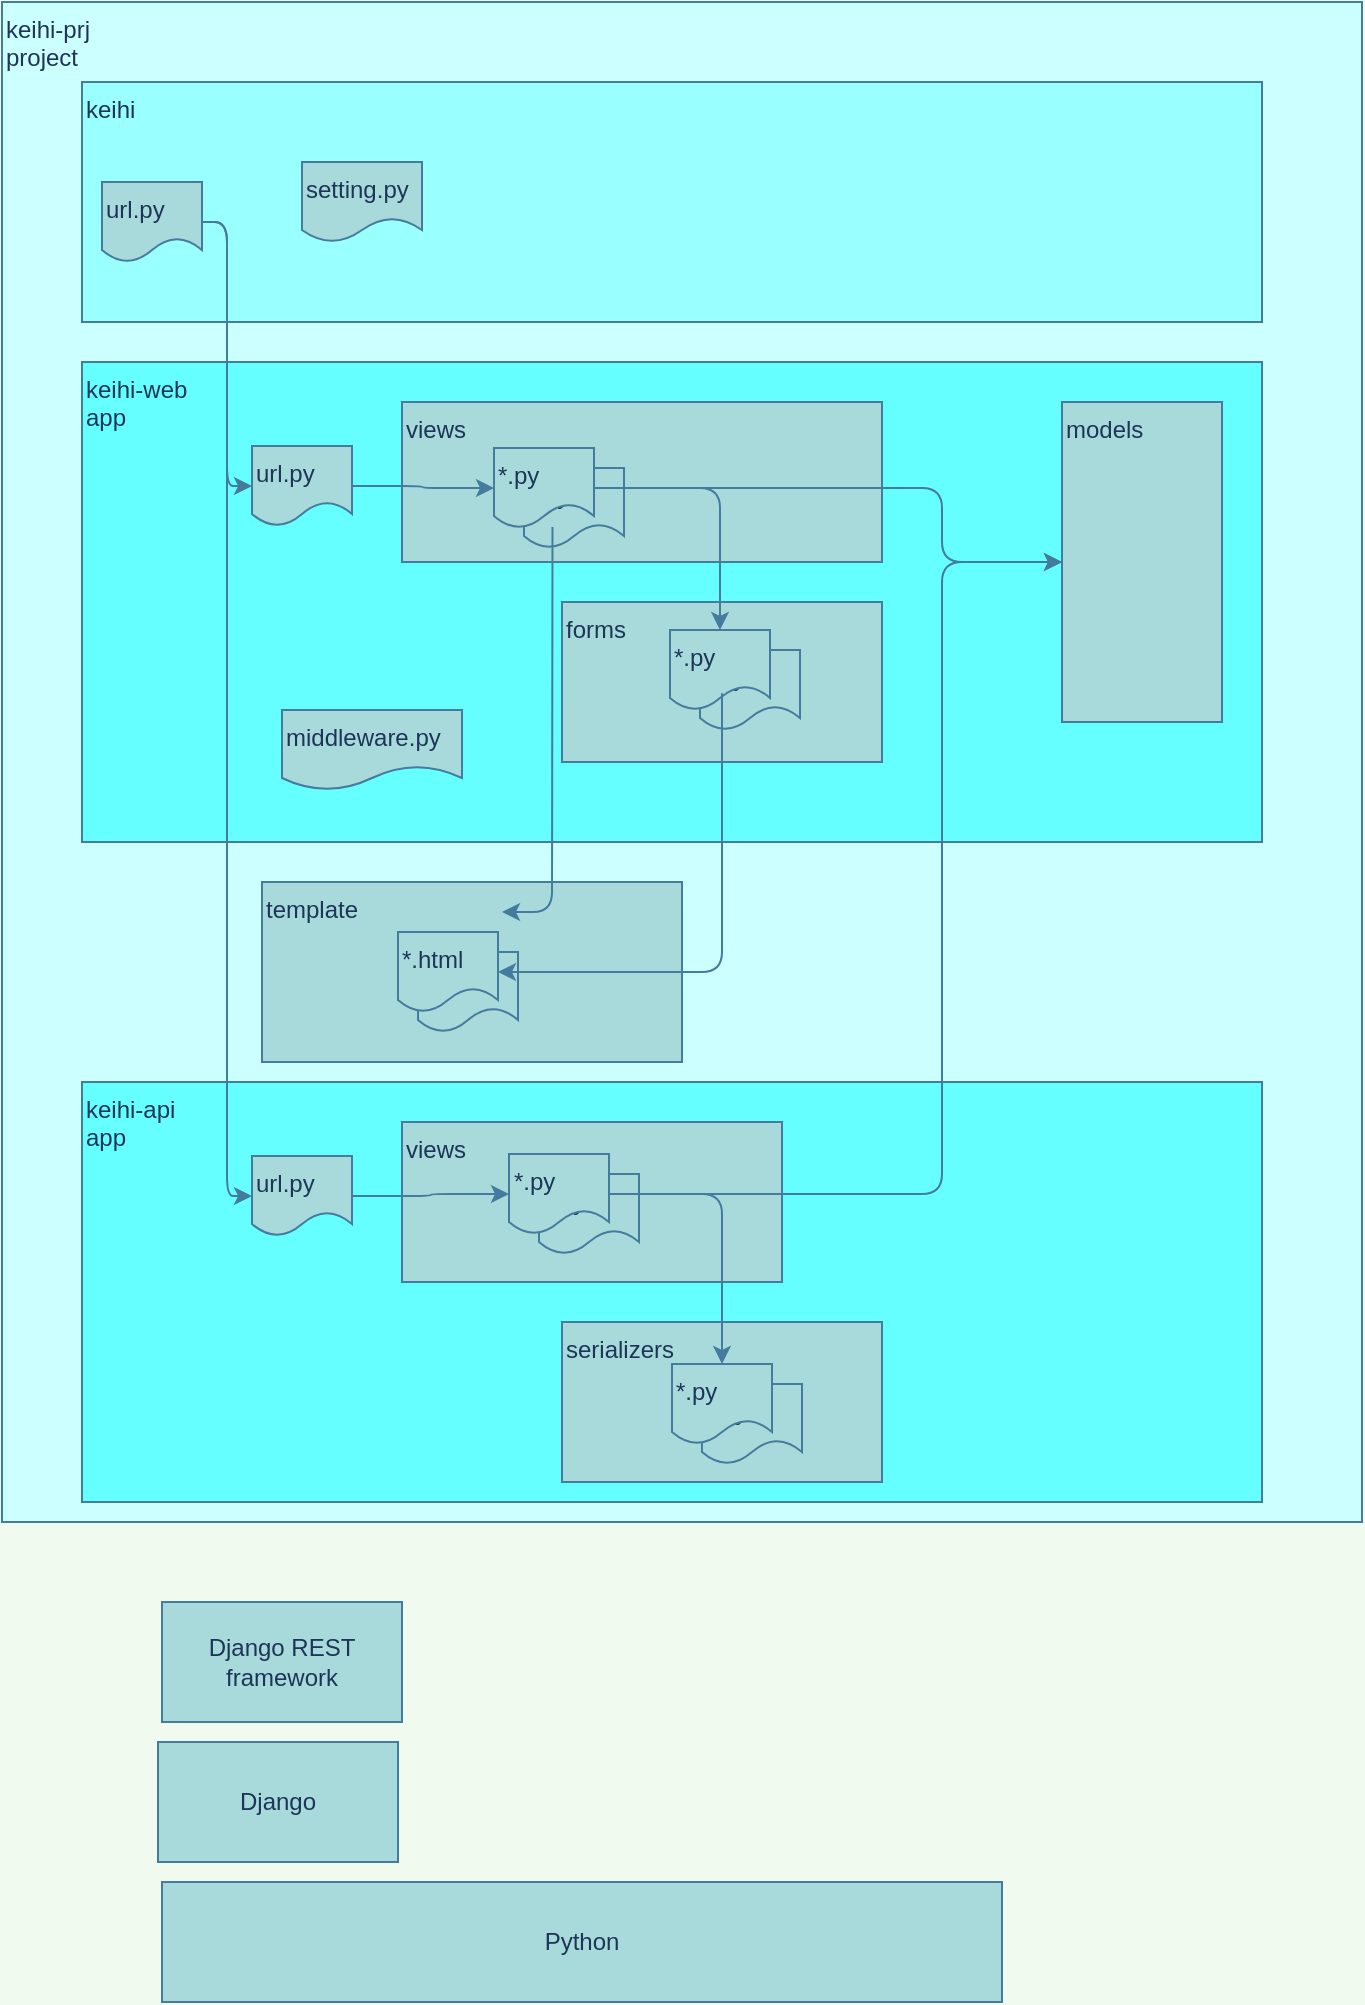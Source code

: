 <mxfile>
    <diagram id="g3-3vQq80Jack8UoA4WB" name="ページ1">
        <mxGraphModel dx="1130" dy="633" grid="1" gridSize="10" guides="1" tooltips="1" connect="1" arrows="1" fold="1" page="1" pageScale="1" pageWidth="827" pageHeight="1169" background="#F1FAEE" math="0" shadow="0">
            <root>
                <mxCell id="0"/>
                <mxCell id="1" parent="0"/>
                <mxCell id="35" value="keihi-prj&lt;br&gt;project" style="rounded=0;whiteSpace=wrap;html=1;sketch=0;fontColor=#1D3557;strokeColor=#457B9D;fillColor=#CCFFFF;align=left;verticalAlign=top;" vertex="1" parent="1">
                    <mxGeometry x="80" y="40" width="680" height="760" as="geometry"/>
                </mxCell>
                <mxCell id="36" value="keihi" style="rounded=0;whiteSpace=wrap;html=1;sketch=0;fontColor=#1D3557;strokeColor=#457B9D;fillColor=#99FFFF;align=left;verticalAlign=top;" vertex="1" parent="1">
                    <mxGeometry x="120" y="80" width="590" height="120" as="geometry"/>
                </mxCell>
                <mxCell id="2" value="Django" style="whiteSpace=wrap;html=1;fillColor=#A8DADC;strokeColor=#457B9D;fontColor=#1D3557;" parent="1" vertex="1">
                    <mxGeometry x="158" y="910" width="120" height="60" as="geometry"/>
                </mxCell>
                <mxCell id="3" value="Django REST framework" style="whiteSpace=wrap;html=1;fillColor=#A8DADC;strokeColor=#457B9D;fontColor=#1D3557;" parent="1" vertex="1">
                    <mxGeometry x="160" y="840" width="120" height="60" as="geometry"/>
                </mxCell>
                <mxCell id="37" value="keihi-web&lt;br&gt;app" style="rounded=0;whiteSpace=wrap;html=1;sketch=0;fontColor=#1D3557;strokeColor=#457B9D;fillColor=#66FFFF;align=left;verticalAlign=top;" vertex="1" parent="1">
                    <mxGeometry x="120" y="220" width="590" height="240" as="geometry"/>
                </mxCell>
                <mxCell id="38" value="keihi-api&lt;br&gt;app" style="rounded=0;whiteSpace=wrap;html=1;sketch=0;fontColor=#1D3557;strokeColor=#457B9D;fillColor=#66FFFF;align=left;verticalAlign=top;" vertex="1" parent="1">
                    <mxGeometry x="120" y="580" width="590" height="210" as="geometry"/>
                </mxCell>
                <mxCell id="40" value="url.py" style="shape=document;whiteSpace=wrap;html=1;boundedLbl=1;rounded=0;sketch=0;fontColor=#1D3557;strokeColor=#457B9D;fillColor=#A8DADC;align=left;verticalAlign=top;" vertex="1" parent="1">
                    <mxGeometry x="130" y="130" width="50" height="40" as="geometry"/>
                </mxCell>
                <mxCell id="41" value="url.py" style="shape=document;whiteSpace=wrap;html=1;boundedLbl=1;rounded=0;sketch=0;fontColor=#1D3557;strokeColor=#457B9D;fillColor=#A8DADC;align=left;verticalAlign=top;" vertex="1" parent="1">
                    <mxGeometry x="205" y="262" width="50" height="40" as="geometry"/>
                </mxCell>
                <mxCell id="42" value="url.py" style="shape=document;whiteSpace=wrap;html=1;boundedLbl=1;rounded=0;sketch=0;fontColor=#1D3557;strokeColor=#457B9D;fillColor=#A8DADC;align=left;verticalAlign=top;" vertex="1" parent="1">
                    <mxGeometry x="205" y="617" width="50" height="40" as="geometry"/>
                </mxCell>
                <mxCell id="45" value="" style="edgeStyle=elbowEdgeStyle;elbow=horizontal;endArrow=classic;html=1;fontColor=#1D3557;strokeColor=#457B9D;fillColor=#A8DADC;entryX=0;entryY=0.5;entryDx=0;entryDy=0;exitX=1;exitY=0.5;exitDx=0;exitDy=0;" edge="1" parent="1" source="40" target="42">
                    <mxGeometry width="50" height="50" relative="1" as="geometry">
                        <mxPoint x="210" y="420" as="sourcePoint"/>
                        <mxPoint x="430" y="240" as="targetPoint"/>
                    </mxGeometry>
                </mxCell>
                <mxCell id="46" value="" style="edgeStyle=elbowEdgeStyle;elbow=horizontal;endArrow=classic;html=1;fontColor=#1D3557;strokeColor=#457B9D;fillColor=#A8DADC;entryX=0;entryY=0.5;entryDx=0;entryDy=0;exitX=1;exitY=0.5;exitDx=0;exitDy=0;" edge="1" parent="1" source="40" target="41">
                    <mxGeometry width="50" height="50" relative="1" as="geometry">
                        <mxPoint x="190" y="420" as="sourcePoint"/>
                        <mxPoint x="230" y="290" as="targetPoint"/>
                    </mxGeometry>
                </mxCell>
                <mxCell id="50" value="template" style="rounded=0;whiteSpace=wrap;html=1;sketch=0;fontColor=#1D3557;strokeColor=#457B9D;fillColor=#A8DADC;align=left;verticalAlign=top;" vertex="1" parent="1">
                    <mxGeometry x="210" y="480" width="210" height="90" as="geometry"/>
                </mxCell>
                <mxCell id="51" value="models" style="rounded=0;whiteSpace=wrap;html=1;sketch=0;fontColor=#1D3557;strokeColor=#457B9D;fillColor=#A8DADC;align=left;verticalAlign=top;" vertex="1" parent="1">
                    <mxGeometry x="610" y="240" width="80" height="160" as="geometry"/>
                </mxCell>
                <mxCell id="53" value="views" style="rounded=0;whiteSpace=wrap;html=1;sketch=0;fontColor=#1D3557;strokeColor=#457B9D;fillColor=#A8DADC;align=left;verticalAlign=top;" vertex="1" parent="1">
                    <mxGeometry x="280" y="240" width="240" height="80" as="geometry"/>
                </mxCell>
                <mxCell id="54" value="views" style="rounded=0;whiteSpace=wrap;html=1;sketch=0;fontColor=#1D3557;strokeColor=#457B9D;fillColor=#A8DADC;align=left;verticalAlign=top;" vertex="1" parent="1">
                    <mxGeometry x="280" y="600" width="190" height="80" as="geometry"/>
                </mxCell>
                <mxCell id="56" value="" style="edgeStyle=elbowEdgeStyle;elbow=horizontal;endArrow=classic;html=1;fontColor=#1D3557;strokeColor=#457B9D;fillColor=#A8DADC;entryX=0;entryY=0.5;entryDx=0;entryDy=0;exitX=1;exitY=0.5;exitDx=0;exitDy=0;" edge="1" parent="1" source="74" target="51">
                    <mxGeometry width="50" height="50" relative="1" as="geometry">
                        <mxPoint x="190" y="160" as="sourcePoint"/>
                        <mxPoint x="220" y="440" as="targetPoint"/>
                        <Array as="points">
                            <mxPoint x="550" y="470"/>
                        </Array>
                    </mxGeometry>
                </mxCell>
                <mxCell id="57" value="" style="edgeStyle=elbowEdgeStyle;elbow=horizontal;endArrow=classic;html=1;fontColor=#1D3557;strokeColor=#457B9D;fillColor=#A8DADC;exitX=1;exitY=0.5;exitDx=0;exitDy=0;" edge="1" parent="1" source="64">
                    <mxGeometry width="50" height="50" relative="1" as="geometry">
                        <mxPoint x="450" y="430" as="sourcePoint"/>
                        <mxPoint x="610" y="320" as="targetPoint"/>
                        <Array as="points">
                            <mxPoint x="550" y="300"/>
                        </Array>
                    </mxGeometry>
                </mxCell>
                <mxCell id="58" value="" style="edgeStyle=elbowEdgeStyle;elbow=horizontal;endArrow=classic;html=1;fontColor=#1D3557;strokeColor=#457B9D;fillColor=#A8DADC;entryX=0;entryY=0.5;entryDx=0;entryDy=0;exitX=1;exitY=0.5;exitDx=0;exitDy=0;" edge="1" parent="1" source="41" target="64">
                    <mxGeometry width="50" height="50" relative="1" as="geometry">
                        <mxPoint x="450" y="430" as="sourcePoint"/>
                        <mxPoint x="520" y="290" as="targetPoint"/>
                    </mxGeometry>
                </mxCell>
                <mxCell id="59" value="" style="edgeStyle=elbowEdgeStyle;elbow=horizontal;endArrow=classic;html=1;fontColor=#1D3557;strokeColor=#457B9D;fillColor=#A8DADC;entryX=0;entryY=0.5;entryDx=0;entryDy=0;exitX=1;exitY=0.5;exitDx=0;exitDy=0;" edge="1" parent="1" source="42" target="74">
                    <mxGeometry width="50" height="50" relative="1" as="geometry">
                        <mxPoint x="450" y="520" as="sourcePoint"/>
                        <mxPoint x="520" y="380" as="targetPoint"/>
                    </mxGeometry>
                </mxCell>
                <mxCell id="62" value="*.html" style="shape=document;whiteSpace=wrap;html=1;boundedLbl=1;rounded=0;sketch=0;fontColor=#1D3557;strokeColor=#457B9D;fillColor=#A8DADC;align=left;verticalAlign=top;" vertex="1" parent="1">
                    <mxGeometry x="288" y="515" width="50" height="40" as="geometry"/>
                </mxCell>
                <mxCell id="60" value="*.html" style="shape=document;whiteSpace=wrap;html=1;boundedLbl=1;rounded=0;sketch=0;fontColor=#1D3557;strokeColor=#457B9D;fillColor=#A8DADC;align=left;verticalAlign=top;" vertex="1" parent="1">
                    <mxGeometry x="278" y="505" width="50" height="40" as="geometry"/>
                </mxCell>
                <mxCell id="63" value="*.py" style="shape=document;whiteSpace=wrap;html=1;boundedLbl=1;rounded=0;sketch=0;fontColor=#1D3557;strokeColor=#457B9D;fillColor=#A8DADC;align=left;verticalAlign=top;" vertex="1" parent="1">
                    <mxGeometry x="341" y="273" width="50" height="40" as="geometry"/>
                </mxCell>
                <mxCell id="64" value="*.py" style="shape=document;whiteSpace=wrap;html=1;boundedLbl=1;rounded=0;sketch=0;fontColor=#1D3557;strokeColor=#457B9D;fillColor=#A8DADC;align=left;verticalAlign=top;" vertex="1" parent="1">
                    <mxGeometry x="326" y="263" width="50" height="40" as="geometry"/>
                </mxCell>
                <mxCell id="61" value="" style="edgeStyle=elbowEdgeStyle;elbow=horizontal;endArrow=classic;html=1;fontColor=#1D3557;strokeColor=#457B9D;fillColor=#A8DADC;exitX=0.585;exitY=0.988;exitDx=0;exitDy=0;exitPerimeter=0;" edge="1" parent="1" source="64">
                    <mxGeometry width="50" height="50" relative="1" as="geometry">
                        <mxPoint x="351" y="320" as="sourcePoint"/>
                        <mxPoint x="330" y="495" as="targetPoint"/>
                        <Array as="points">
                            <mxPoint x="355" y="400"/>
                        </Array>
                    </mxGeometry>
                </mxCell>
                <mxCell id="65" value="forms" style="rounded=0;whiteSpace=wrap;html=1;sketch=0;fontColor=#1D3557;strokeColor=#457B9D;fillColor=#A8DADC;align=left;verticalAlign=top;" vertex="1" parent="1">
                    <mxGeometry x="360" y="340" width="160" height="80" as="geometry"/>
                </mxCell>
                <mxCell id="66" value="*.py" style="shape=document;whiteSpace=wrap;html=1;boundedLbl=1;rounded=0;sketch=0;fontColor=#1D3557;strokeColor=#457B9D;fillColor=#A8DADC;align=left;verticalAlign=top;" vertex="1" parent="1">
                    <mxGeometry x="429" y="364" width="50" height="40" as="geometry"/>
                </mxCell>
                <mxCell id="67" value="*.py" style="shape=document;whiteSpace=wrap;html=1;boundedLbl=1;rounded=0;sketch=0;fontColor=#1D3557;strokeColor=#457B9D;fillColor=#A8DADC;align=left;verticalAlign=top;" vertex="1" parent="1">
                    <mxGeometry x="414" y="354" width="50" height="40" as="geometry"/>
                </mxCell>
                <mxCell id="68" value="" style="edgeStyle=elbowEdgeStyle;elbow=horizontal;endArrow=classic;html=1;fontColor=#1D3557;strokeColor=#457B9D;fillColor=#A8DADC;exitX=0.52;exitY=0.792;exitDx=0;exitDy=0;exitPerimeter=0;entryX=1;entryY=0.5;entryDx=0;entryDy=0;" edge="1" parent="1" source="67" target="60">
                    <mxGeometry width="50" height="50" relative="1" as="geometry">
                        <mxPoint x="363.7" y="304.68" as="sourcePoint"/>
                        <mxPoint x="330" y="500" as="targetPoint"/>
                        <Array as="points">
                            <mxPoint x="440" y="460"/>
                        </Array>
                    </mxGeometry>
                </mxCell>
                <mxCell id="69" value="" style="edgeStyle=elbowEdgeStyle;elbow=horizontal;endArrow=classic;html=1;fontColor=#1D3557;strokeColor=#457B9D;fillColor=#A8DADC;entryX=0.5;entryY=0;entryDx=0;entryDy=0;exitX=1;exitY=0.5;exitDx=0;exitDy=0;" edge="1" parent="1" source="64" target="67">
                    <mxGeometry width="50" height="50" relative="1" as="geometry">
                        <mxPoint x="360" y="300" as="sourcePoint"/>
                        <mxPoint x="325" y="520" as="targetPoint"/>
                        <Array as="points">
                            <mxPoint x="439" y="310"/>
                        </Array>
                    </mxGeometry>
                </mxCell>
                <mxCell id="70" value="serializers" style="rounded=0;whiteSpace=wrap;html=1;sketch=0;fontColor=#1D3557;strokeColor=#457B9D;fillColor=#A8DADC;align=left;verticalAlign=top;" vertex="1" parent="1">
                    <mxGeometry x="360" y="700" width="160" height="80" as="geometry"/>
                </mxCell>
                <mxCell id="71" value="*.py" style="shape=document;whiteSpace=wrap;html=1;boundedLbl=1;rounded=0;sketch=0;fontColor=#1D3557;strokeColor=#457B9D;fillColor=#A8DADC;align=left;verticalAlign=top;" vertex="1" parent="1">
                    <mxGeometry x="430" y="731" width="50" height="40" as="geometry"/>
                </mxCell>
                <mxCell id="72" value="*.py" style="shape=document;whiteSpace=wrap;html=1;boundedLbl=1;rounded=0;sketch=0;fontColor=#1D3557;strokeColor=#457B9D;fillColor=#A8DADC;align=left;verticalAlign=top;" vertex="1" parent="1">
                    <mxGeometry x="415" y="721" width="50" height="40" as="geometry"/>
                </mxCell>
                <mxCell id="73" value="*.py" style="shape=document;whiteSpace=wrap;html=1;boundedLbl=1;rounded=0;sketch=0;fontColor=#1D3557;strokeColor=#457B9D;fillColor=#A8DADC;align=left;verticalAlign=top;" vertex="1" parent="1">
                    <mxGeometry x="348.5" y="626" width="50" height="40" as="geometry"/>
                </mxCell>
                <mxCell id="74" value="*.py" style="shape=document;whiteSpace=wrap;html=1;boundedLbl=1;rounded=0;sketch=0;fontColor=#1D3557;strokeColor=#457B9D;fillColor=#A8DADC;align=left;verticalAlign=top;" vertex="1" parent="1">
                    <mxGeometry x="333.5" y="616" width="50" height="40" as="geometry"/>
                </mxCell>
                <mxCell id="75" value="" style="edgeStyle=elbowEdgeStyle;elbow=horizontal;endArrow=classic;html=1;fontColor=#1D3557;strokeColor=#457B9D;fillColor=#A8DADC;entryX=0.5;entryY=0;entryDx=0;entryDy=0;" edge="1" parent="1" source="74" target="72">
                    <mxGeometry width="50" height="50" relative="1" as="geometry">
                        <mxPoint x="265" y="647" as="sourcePoint"/>
                        <mxPoint x="343.5" y="646" as="targetPoint"/>
                        <Array as="points">
                            <mxPoint x="440" y="680"/>
                        </Array>
                    </mxGeometry>
                </mxCell>
                <mxCell id="76" value="Python" style="whiteSpace=wrap;html=1;fillColor=#A8DADC;strokeColor=#457B9D;fontColor=#1D3557;" vertex="1" parent="1">
                    <mxGeometry x="160" y="980" width="420" height="60" as="geometry"/>
                </mxCell>
                <mxCell id="77" value="setting.py" style="shape=document;whiteSpace=wrap;html=1;boundedLbl=1;rounded=0;sketch=0;fontColor=#1D3557;strokeColor=#457B9D;fillColor=#A8DADC;align=left;verticalAlign=top;" vertex="1" parent="1">
                    <mxGeometry x="230" y="120" width="60" height="40" as="geometry"/>
                </mxCell>
                <mxCell id="78" value="middleware.py" style="shape=document;whiteSpace=wrap;html=1;boundedLbl=1;rounded=0;sketch=0;fontColor=#1D3557;strokeColor=#457B9D;fillColor=#A8DADC;align=left;verticalAlign=top;" vertex="1" parent="1">
                    <mxGeometry x="220" y="394" width="90" height="40" as="geometry"/>
                </mxCell>
            </root>
        </mxGraphModel>
    </diagram>
</mxfile>